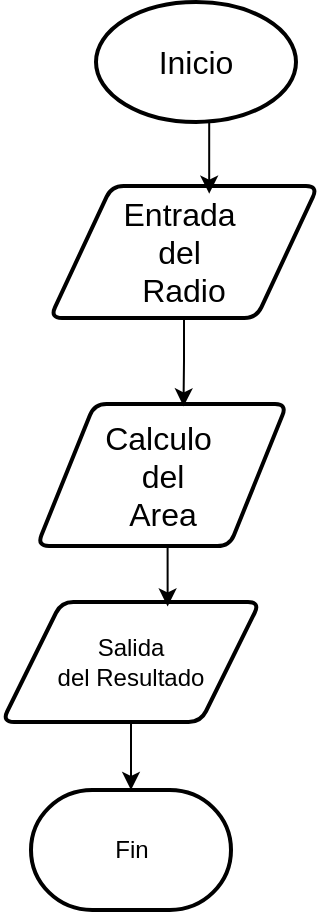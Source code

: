 <mxfile version="22.1.21" type="github">
  <diagram name="Página-1" id="sJNG42I1lb3KbzJA-lqO">
    <mxGraphModel dx="776" dy="1242" grid="0" gridSize="10" guides="1" tooltips="1" connect="1" arrows="1" fold="1" page="0" pageScale="1" pageWidth="827" pageHeight="1169" math="0" shadow="0">
      <root>
        <mxCell id="0" />
        <mxCell id="1" parent="0" />
        <mxCell id="MwUjhvNXQcGtnTz37NEr-1" value="Inicio" style="strokeWidth=2;html=1;shape=mxgraph.flowchart.start_1;whiteSpace=wrap;fontSize=16;" vertex="1" parent="1">
          <mxGeometry x="157" y="-152" width="100" height="60" as="geometry" />
        </mxCell>
        <mxCell id="MwUjhvNXQcGtnTz37NEr-2" value="Entrada&amp;nbsp;&lt;br&gt;del&amp;nbsp;&lt;br&gt;Radio" style="shape=parallelogram;html=1;strokeWidth=2;perimeter=parallelogramPerimeter;whiteSpace=wrap;rounded=1;arcSize=12;size=0.23;fontSize=16;" vertex="1" parent="1">
          <mxGeometry x="134" y="-60" width="134" height="66" as="geometry" />
        </mxCell>
        <mxCell id="MwUjhvNXQcGtnTz37NEr-3" value="Calculo&amp;nbsp;&lt;br&gt;del&lt;br&gt;Area" style="shape=parallelogram;html=1;strokeWidth=2;perimeter=parallelogramPerimeter;whiteSpace=wrap;rounded=1;arcSize=12;size=0.23;fontSize=16;" vertex="1" parent="1">
          <mxGeometry x="127.5" y="49" width="125" height="71" as="geometry" />
        </mxCell>
        <mxCell id="MwUjhvNXQcGtnTz37NEr-5" value="Salida&lt;br&gt;del Resultado" style="shape=parallelogram;html=1;strokeWidth=2;perimeter=parallelogramPerimeter;whiteSpace=wrap;rounded=1;arcSize=12;size=0.23;" vertex="1" parent="1">
          <mxGeometry x="110" y="148" width="129" height="60" as="geometry" />
        </mxCell>
        <mxCell id="MwUjhvNXQcGtnTz37NEr-6" value="Fin&lt;br&gt;" style="strokeWidth=2;html=1;shape=mxgraph.flowchart.terminator;whiteSpace=wrap;" vertex="1" parent="1">
          <mxGeometry x="124.5" y="242" width="100" height="60" as="geometry" />
        </mxCell>
        <mxCell id="MwUjhvNXQcGtnTz37NEr-7" style="edgeStyle=orthogonalEdgeStyle;rounded=0;orthogonalLoop=1;jettySize=auto;html=1;exitX=0.5;exitY=1;exitDx=0;exitDy=0;exitPerimeter=0;entryX=0.594;entryY=0.058;entryDx=0;entryDy=0;entryPerimeter=0;" edge="1" parent="1" source="MwUjhvNXQcGtnTz37NEr-1" target="MwUjhvNXQcGtnTz37NEr-2">
          <mxGeometry relative="1" as="geometry" />
        </mxCell>
        <mxCell id="MwUjhvNXQcGtnTz37NEr-8" style="edgeStyle=orthogonalEdgeStyle;rounded=0;orthogonalLoop=1;jettySize=auto;html=1;exitX=0.5;exitY=1;exitDx=0;exitDy=0;entryX=0.586;entryY=0.017;entryDx=0;entryDy=0;entryPerimeter=0;" edge="1" parent="1" source="MwUjhvNXQcGtnTz37NEr-2" target="MwUjhvNXQcGtnTz37NEr-3">
          <mxGeometry relative="1" as="geometry" />
        </mxCell>
        <mxCell id="MwUjhvNXQcGtnTz37NEr-9" style="edgeStyle=orthogonalEdgeStyle;rounded=0;orthogonalLoop=1;jettySize=auto;html=1;exitX=0.5;exitY=1;exitDx=0;exitDy=0;entryX=0.642;entryY=0.037;entryDx=0;entryDy=0;entryPerimeter=0;" edge="1" parent="1" source="MwUjhvNXQcGtnTz37NEr-3" target="MwUjhvNXQcGtnTz37NEr-5">
          <mxGeometry relative="1" as="geometry" />
        </mxCell>
        <mxCell id="MwUjhvNXQcGtnTz37NEr-11" style="edgeStyle=orthogonalEdgeStyle;rounded=0;orthogonalLoop=1;jettySize=auto;html=1;exitX=0.5;exitY=1;exitDx=0;exitDy=0;entryX=0.5;entryY=0;entryDx=0;entryDy=0;entryPerimeter=0;" edge="1" parent="1" source="MwUjhvNXQcGtnTz37NEr-5" target="MwUjhvNXQcGtnTz37NEr-6">
          <mxGeometry relative="1" as="geometry" />
        </mxCell>
      </root>
    </mxGraphModel>
  </diagram>
</mxfile>
